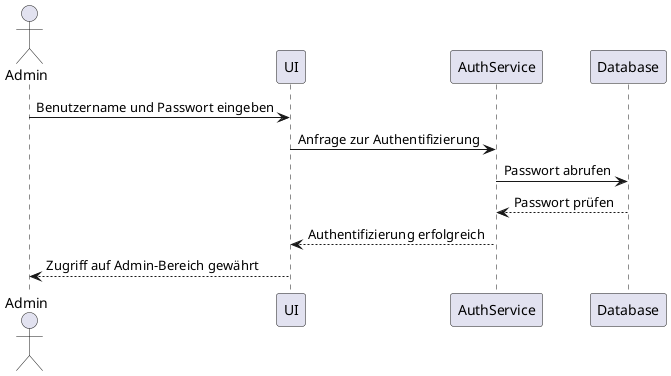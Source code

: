 @startuml
actor Admin
participant UI
participant AuthService
participant Database

Admin -> UI: Benutzername und Passwort eingeben
UI -> AuthService: Anfrage zur Authentifizierung
AuthService -> Database: Passwort abrufen
Database --> AuthService: Passwort prüfen
AuthService --> UI: Authentifizierung erfolgreich
UI --> Admin: Zugriff auf Admin-Bereich gewährt
@enduml